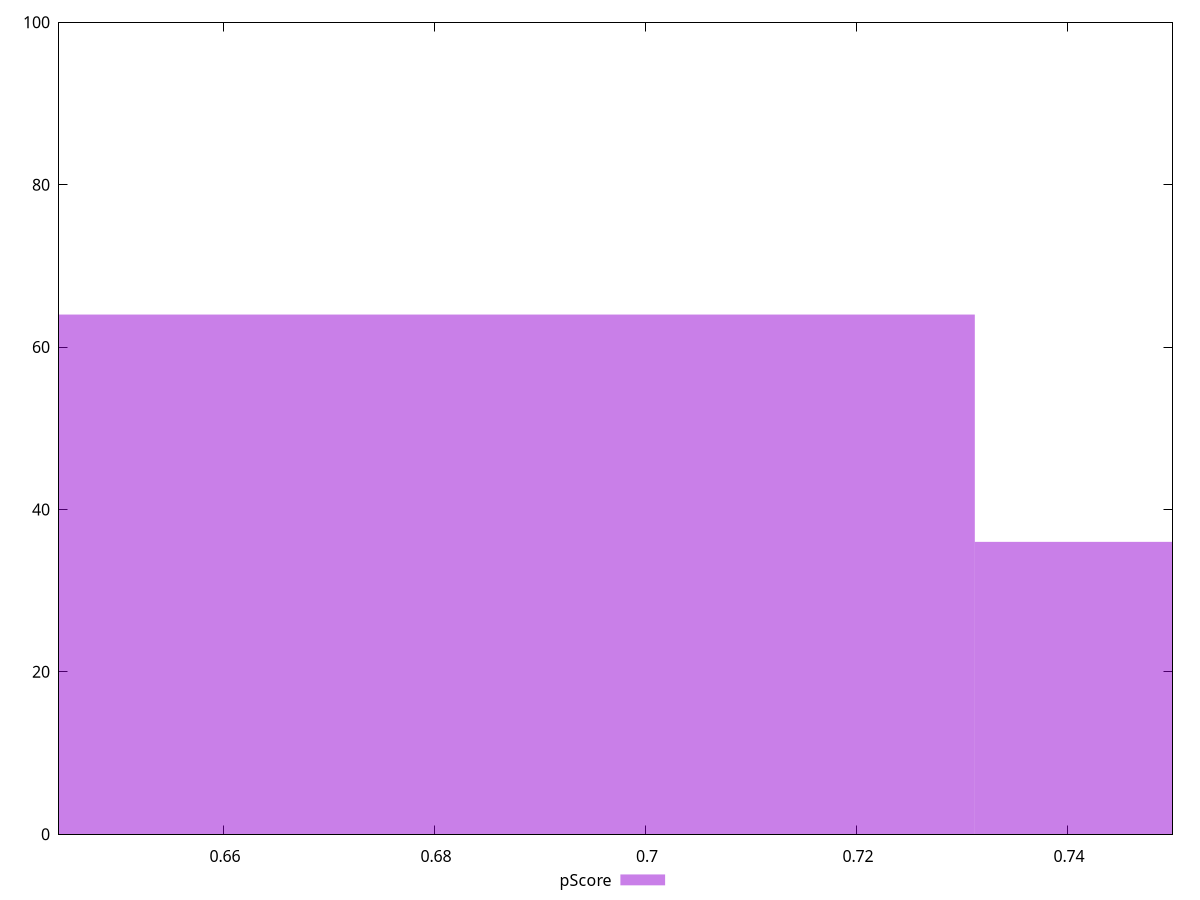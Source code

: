 reset

$pScore <<EOF
0.780011198118086 36
0.6825097983533253 64
EOF

set key outside below
set boxwidth 0.09750139976476074
set xrange [0.6444444444444445:0.75]
set yrange [0:100]
set trange [0:100]
set style fill transparent solid 0.5 noborder
set terminal svg size 640, 490 enhanced background rgb 'white'
set output "report_00019_2021-02-10T18-14-37.922Z//uses-webp-images/samples/pages+cached/pScore/histogram.svg"

plot $pScore title "pScore" with boxes

reset
